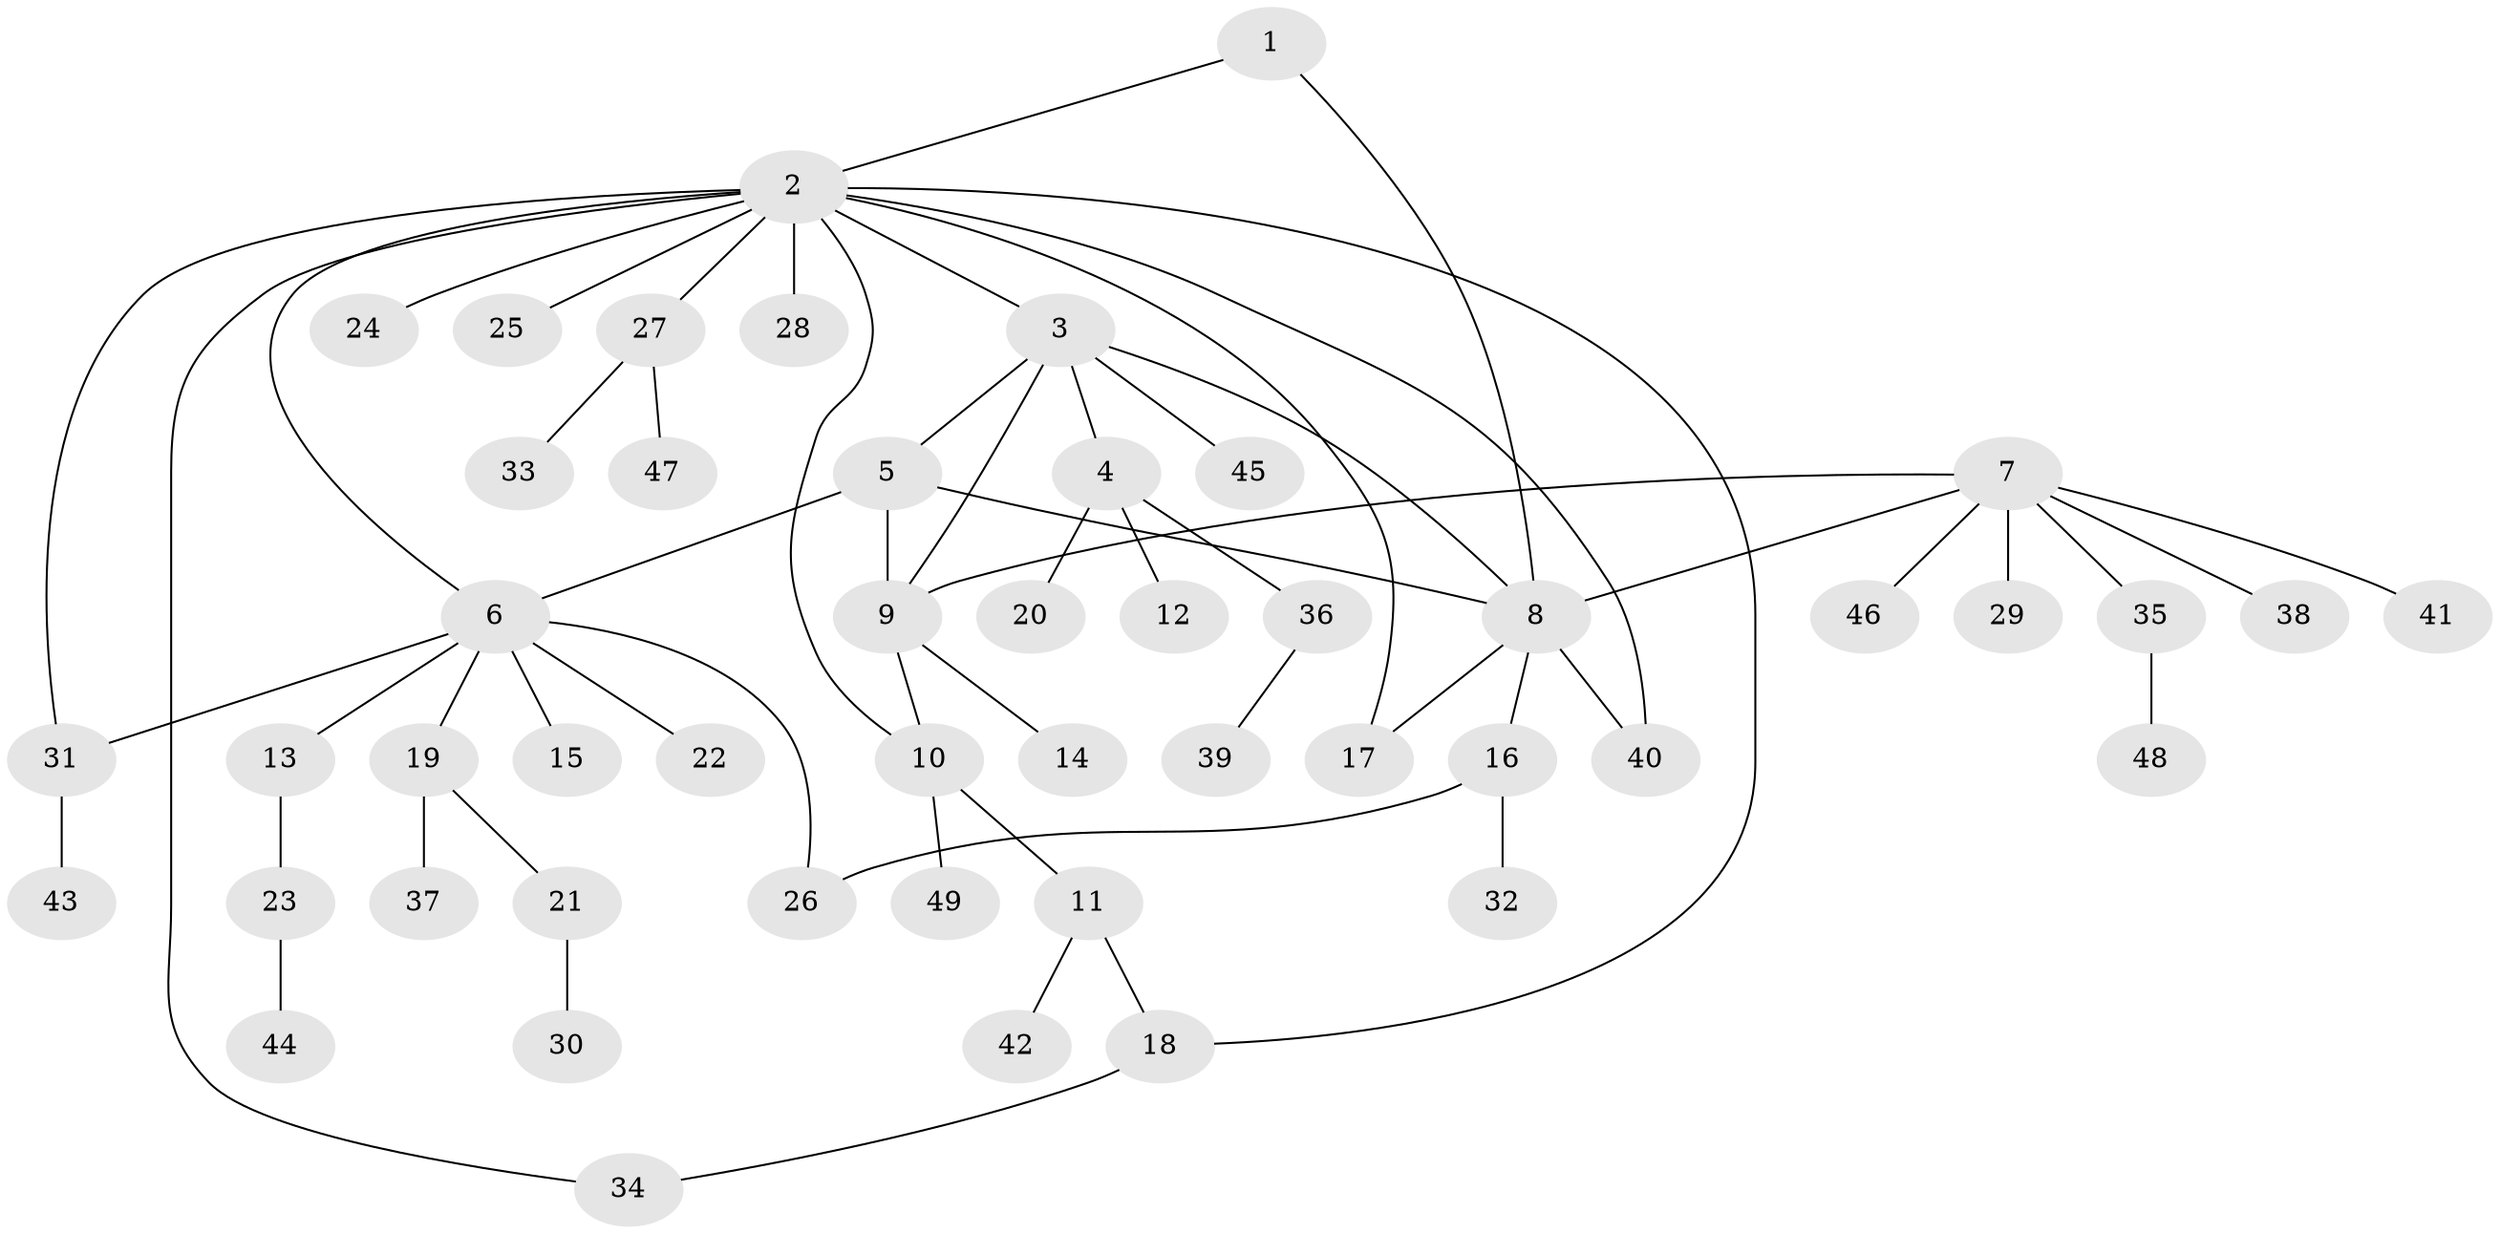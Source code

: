 // coarse degree distribution, {10: 0.07142857142857142, 1: 0.8571428571428571, 4: 0.07142857142857142}
// Generated by graph-tools (version 1.1) at 2025/58/03/04/25 21:58:26]
// undirected, 49 vertices, 60 edges
graph export_dot {
graph [start="1"]
  node [color=gray90,style=filled];
  1;
  2;
  3;
  4;
  5;
  6;
  7;
  8;
  9;
  10;
  11;
  12;
  13;
  14;
  15;
  16;
  17;
  18;
  19;
  20;
  21;
  22;
  23;
  24;
  25;
  26;
  27;
  28;
  29;
  30;
  31;
  32;
  33;
  34;
  35;
  36;
  37;
  38;
  39;
  40;
  41;
  42;
  43;
  44;
  45;
  46;
  47;
  48;
  49;
  1 -- 2;
  1 -- 8;
  2 -- 3;
  2 -- 6;
  2 -- 10;
  2 -- 17;
  2 -- 18;
  2 -- 24;
  2 -- 25;
  2 -- 27;
  2 -- 28;
  2 -- 31;
  2 -- 34;
  2 -- 40;
  3 -- 4;
  3 -- 5;
  3 -- 8;
  3 -- 9;
  3 -- 45;
  4 -- 12;
  4 -- 20;
  4 -- 36;
  5 -- 6;
  5 -- 8;
  5 -- 9;
  6 -- 13;
  6 -- 15;
  6 -- 19;
  6 -- 22;
  6 -- 26;
  6 -- 31;
  7 -- 8;
  7 -- 9;
  7 -- 29;
  7 -- 35;
  7 -- 38;
  7 -- 41;
  7 -- 46;
  8 -- 16;
  8 -- 17;
  8 -- 40;
  9 -- 10;
  9 -- 14;
  10 -- 11;
  10 -- 49;
  11 -- 18;
  11 -- 42;
  13 -- 23;
  16 -- 26;
  16 -- 32;
  18 -- 34;
  19 -- 21;
  19 -- 37;
  21 -- 30;
  23 -- 44;
  27 -- 33;
  27 -- 47;
  31 -- 43;
  35 -- 48;
  36 -- 39;
}
